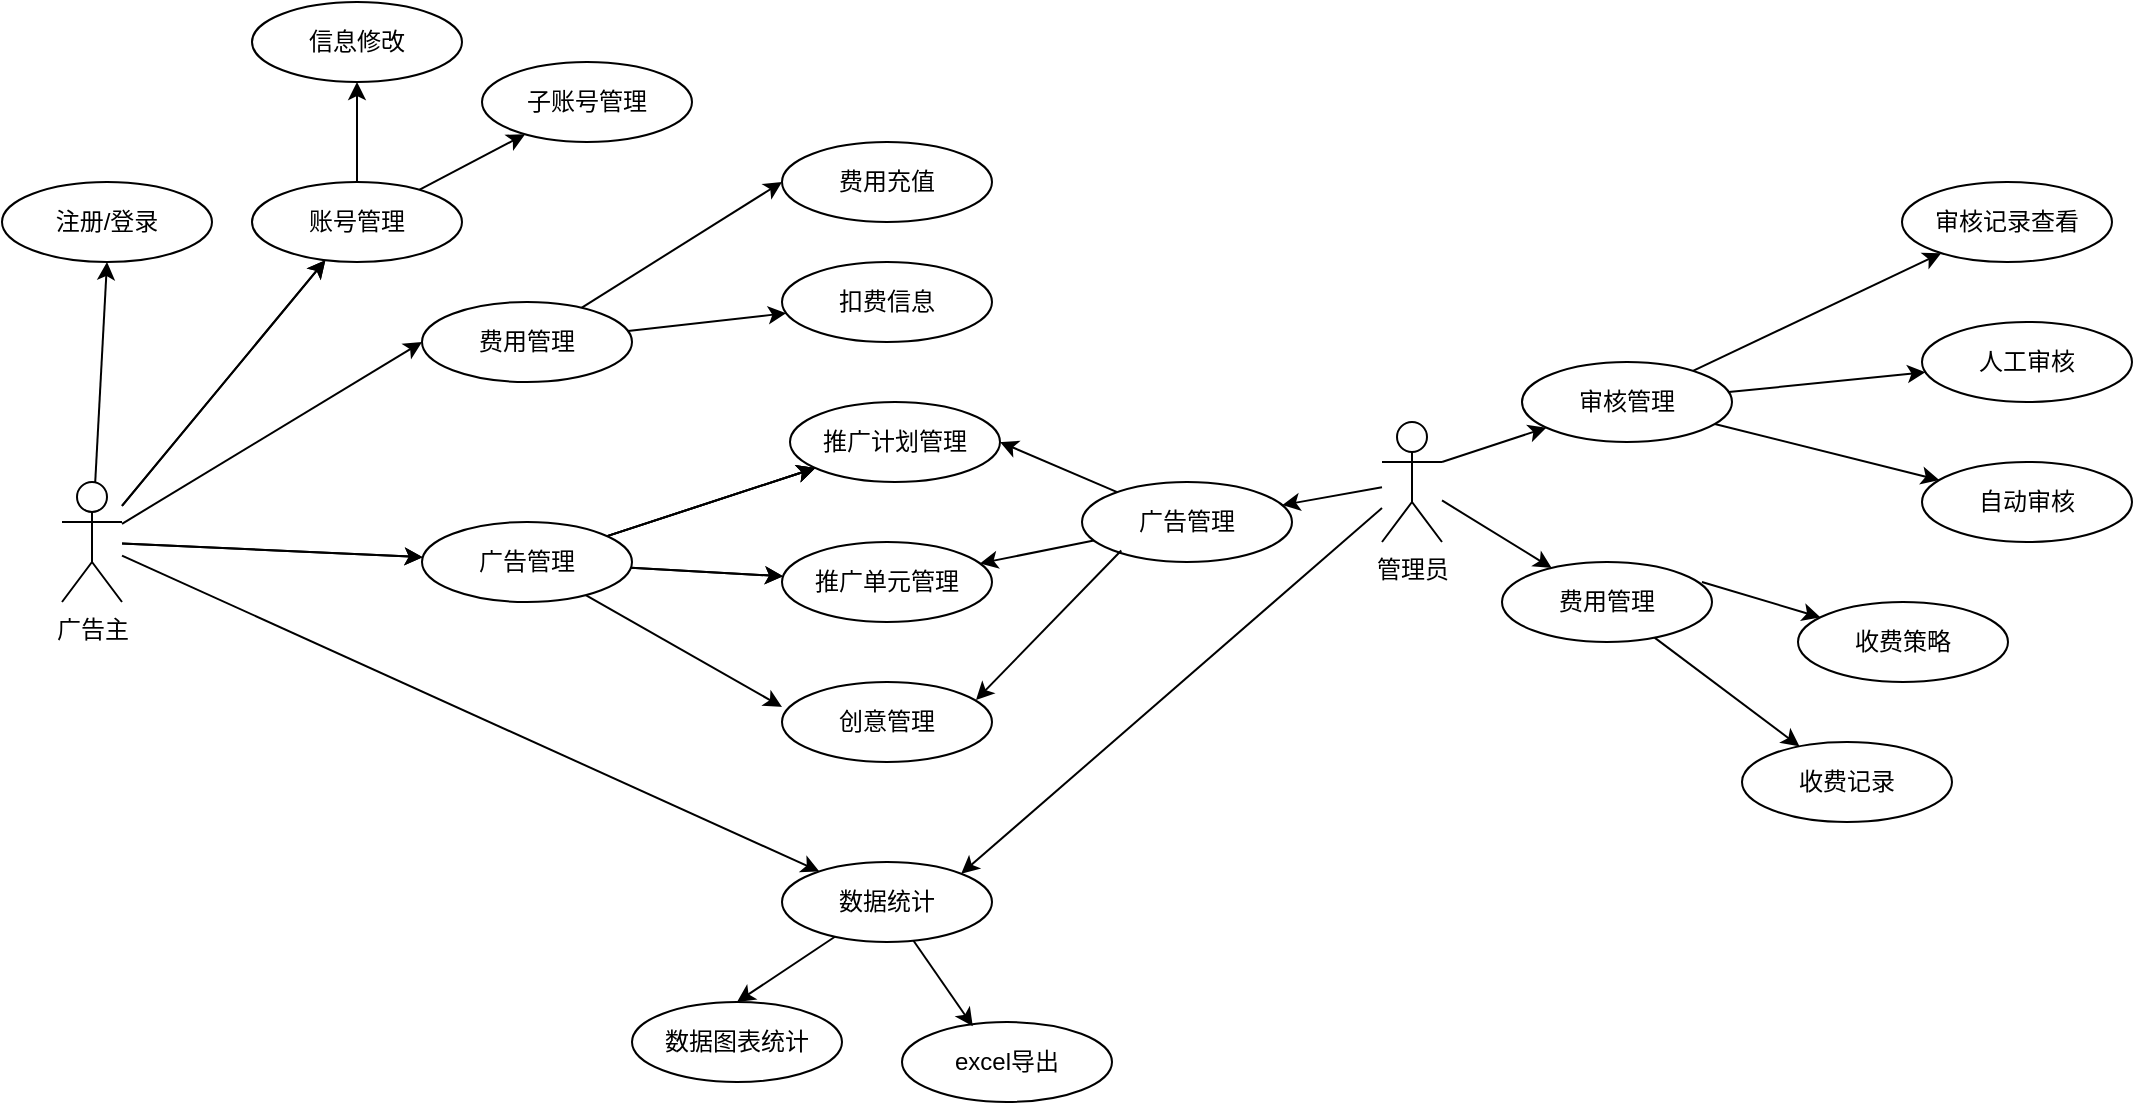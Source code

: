 <mxfile version="16.0.3" type="github">
  <diagram id="FJhuC2eFgf-oeFn7AO8q" name="第 1 页">
    <mxGraphModel dx="981" dy="1721" grid="1" gridSize="10" guides="1" tooltips="1" connect="1" arrows="1" fold="1" page="1" pageScale="1" pageWidth="827" pageHeight="1169" math="0" shadow="0">
      <root>
        <mxCell id="0" />
        <mxCell id="1" parent="0" />
        <mxCell id="cUa09dOFFUTp6RKTz9aB-4" value="" style="rounded=0;orthogonalLoop=1;jettySize=auto;html=1;" parent="1" source="cUa09dOFFUTp6RKTz9aB-1" target="cUa09dOFFUTp6RKTz9aB-3" edge="1">
          <mxGeometry relative="1" as="geometry" />
        </mxCell>
        <mxCell id="cUa09dOFFUTp6RKTz9aB-6" value="" style="edgeStyle=none;rounded=0;orthogonalLoop=1;jettySize=auto;html=1;" parent="1" source="cUa09dOFFUTp6RKTz9aB-1" target="cUa09dOFFUTp6RKTz9aB-3" edge="1">
          <mxGeometry relative="1" as="geometry" />
        </mxCell>
        <mxCell id="cUa09dOFFUTp6RKTz9aB-8" value="" style="edgeStyle=none;rounded=0;orthogonalLoop=1;jettySize=auto;html=1;" parent="1" source="cUa09dOFFUTp6RKTz9aB-1" target="cUa09dOFFUTp6RKTz9aB-7" edge="1">
          <mxGeometry relative="1" as="geometry" />
        </mxCell>
        <mxCell id="zcABNqmIeKitV1Lr5QLJ-26" value="" style="edgeStyle=none;rounded=0;orthogonalLoop=1;jettySize=auto;html=1;" parent="1" source="cUa09dOFFUTp6RKTz9aB-1" target="cUa09dOFFUTp6RKTz9aB-7" edge="1">
          <mxGeometry relative="1" as="geometry" />
        </mxCell>
        <mxCell id="cUa09dOFFUTp6RKTz9aB-1" value="广告主" style="shape=umlActor;verticalLabelPosition=bottom;verticalAlign=top;html=1;" parent="1" vertex="1">
          <mxGeometry x="50" y="190" width="30" height="60" as="geometry" />
        </mxCell>
        <mxCell id="zcABNqmIeKitV1Lr5QLJ-4" value="" style="edgeStyle=none;rounded=0;orthogonalLoop=1;jettySize=auto;html=1;" parent="1" source="cUa09dOFFUTp6RKTz9aB-3" target="zcABNqmIeKitV1Lr5QLJ-3" edge="1">
          <mxGeometry relative="1" as="geometry" />
        </mxCell>
        <mxCell id="zcABNqmIeKitV1Lr5QLJ-6" value="" style="edgeStyle=none;rounded=0;orthogonalLoop=1;jettySize=auto;html=1;" parent="1" source="cUa09dOFFUTp6RKTz9aB-3" target="zcABNqmIeKitV1Lr5QLJ-5" edge="1">
          <mxGeometry relative="1" as="geometry" />
        </mxCell>
        <mxCell id="cUa09dOFFUTp6RKTz9aB-3" value="&lt;span&gt;账号管理&lt;/span&gt;" style="ellipse;whiteSpace=wrap;html=1;verticalAlign=middle;labelPosition=center;verticalLabelPosition=middle;align=center;container=0;" parent="1" vertex="1">
          <mxGeometry x="145" y="40" width="105" height="40" as="geometry" />
        </mxCell>
        <mxCell id="zcABNqmIeKitV1Lr5QLJ-11" value="" style="edgeStyle=none;rounded=0;orthogonalLoop=1;jettySize=auto;html=1;" parent="1" source="cUa09dOFFUTp6RKTz9aB-7" target="zcABNqmIeKitV1Lr5QLJ-10" edge="1">
          <mxGeometry relative="1" as="geometry" />
        </mxCell>
        <mxCell id="zcABNqmIeKitV1Lr5QLJ-12" value="" style="edgeStyle=none;rounded=0;orthogonalLoop=1;jettySize=auto;html=1;" parent="1" source="cUa09dOFFUTp6RKTz9aB-7" target="zcABNqmIeKitV1Lr5QLJ-10" edge="1">
          <mxGeometry relative="1" as="geometry" />
        </mxCell>
        <mxCell id="zcABNqmIeKitV1Lr5QLJ-13" value="" style="edgeStyle=none;rounded=0;orthogonalLoop=1;jettySize=auto;html=1;" parent="1" source="cUa09dOFFUTp6RKTz9aB-7" target="zcABNqmIeKitV1Lr5QLJ-10" edge="1">
          <mxGeometry relative="1" as="geometry" />
        </mxCell>
        <mxCell id="zcABNqmIeKitV1Lr5QLJ-15" value="" style="edgeStyle=none;rounded=0;orthogonalLoop=1;jettySize=auto;html=1;" parent="1" source="cUa09dOFFUTp6RKTz9aB-7" target="zcABNqmIeKitV1Lr5QLJ-14" edge="1">
          <mxGeometry relative="1" as="geometry" />
        </mxCell>
        <mxCell id="zcABNqmIeKitV1Lr5QLJ-16" value="" style="edgeStyle=none;rounded=0;orthogonalLoop=1;jettySize=auto;html=1;" parent="1" source="cUa09dOFFUTp6RKTz9aB-7" target="zcABNqmIeKitV1Lr5QLJ-14" edge="1">
          <mxGeometry relative="1" as="geometry" />
        </mxCell>
        <mxCell id="zcABNqmIeKitV1Lr5QLJ-18" value="" style="edgeStyle=none;rounded=0;orthogonalLoop=1;jettySize=auto;html=1;entryX=0;entryY=0.311;entryDx=0;entryDy=0;entryPerimeter=0;" parent="1" source="cUa09dOFFUTp6RKTz9aB-7" target="zcABNqmIeKitV1Lr5QLJ-17" edge="1">
          <mxGeometry relative="1" as="geometry" />
        </mxCell>
        <mxCell id="cUa09dOFFUTp6RKTz9aB-7" value="广告管理" style="ellipse;whiteSpace=wrap;html=1;verticalAlign=middle;" parent="1" vertex="1">
          <mxGeometry x="230" y="210" width="105" height="40" as="geometry" />
        </mxCell>
        <mxCell id="zcABNqmIeKitV1Lr5QLJ-37" style="edgeStyle=none;rounded=0;orthogonalLoop=1;jettySize=auto;html=1;entryX=0;entryY=0.5;entryDx=0;entryDy=0;" parent="1" source="cUa09dOFFUTp6RKTz9aB-9" target="zcABNqmIeKitV1Lr5QLJ-35" edge="1">
          <mxGeometry relative="1" as="geometry" />
        </mxCell>
        <mxCell id="zcABNqmIeKitV1Lr5QLJ-38" style="edgeStyle=none;rounded=0;orthogonalLoop=1;jettySize=auto;html=1;" parent="1" source="cUa09dOFFUTp6RKTz9aB-9" target="zcABNqmIeKitV1Lr5QLJ-36" edge="1">
          <mxGeometry relative="1" as="geometry" />
        </mxCell>
        <mxCell id="cUa09dOFFUTp6RKTz9aB-9" value="费用管理" style="ellipse;whiteSpace=wrap;html=1;verticalAlign=middle;" parent="1" vertex="1">
          <mxGeometry x="230" y="100" width="105" height="40" as="geometry" />
        </mxCell>
        <mxCell id="cUa09dOFFUTp6RKTz9aB-10" value="" style="endArrow=classic;html=1;rounded=0;entryX=0;entryY=0.5;entryDx=0;entryDy=0;" parent="1" source="cUa09dOFFUTp6RKTz9aB-1" target="cUa09dOFFUTp6RKTz9aB-9" edge="1">
          <mxGeometry width="50" height="50" relative="1" as="geometry">
            <mxPoint x="130" y="180" as="sourcePoint" />
            <mxPoint x="250" y="120" as="targetPoint" />
          </mxGeometry>
        </mxCell>
        <mxCell id="cUa09dOFFUTp6RKTz9aB-11" value="数据统计" style="ellipse;whiteSpace=wrap;html=1;verticalAlign=middle;" parent="1" vertex="1">
          <mxGeometry x="410" y="380" width="105" height="40" as="geometry" />
        </mxCell>
        <mxCell id="cUa09dOFFUTp6RKTz9aB-12" value="" style="endArrow=classic;html=1;rounded=0;" parent="1" source="cUa09dOFFUTp6RKTz9aB-1" target="cUa09dOFFUTp6RKTz9aB-11" edge="1">
          <mxGeometry width="50" height="50" relative="1" as="geometry">
            <mxPoint x="93" y="280.003" as="sourcePoint" />
            <mxPoint x="190" y="368.36" as="targetPoint" />
          </mxGeometry>
        </mxCell>
        <mxCell id="zcABNqmIeKitV1Lr5QLJ-3" value="信息修改" style="ellipse;whiteSpace=wrap;html=1;verticalAlign=middle;labelPosition=center;verticalLabelPosition=middle;align=center;" parent="1" vertex="1">
          <mxGeometry x="145" y="-50" width="105" height="40" as="geometry" />
        </mxCell>
        <mxCell id="zcABNqmIeKitV1Lr5QLJ-5" value="子账号管理" style="ellipse;whiteSpace=wrap;html=1;verticalAlign=middle;labelPosition=center;verticalLabelPosition=middle;align=center;" parent="1" vertex="1">
          <mxGeometry x="260" y="-20" width="105" height="40" as="geometry" />
        </mxCell>
        <mxCell id="zcABNqmIeKitV1Lr5QLJ-9" value="" style="endArrow=classic;html=1;rounded=0;entryX=0.5;entryY=1;entryDx=0;entryDy=0;" parent="1" source="cUa09dOFFUTp6RKTz9aB-1" target="zcABNqmIeKitV1Lr5QLJ-31" edge="1">
          <mxGeometry width="50" height="50" relative="1" as="geometry">
            <mxPoint x="40" y="260" as="sourcePoint" />
            <mxPoint x="65" y="80" as="targetPoint" />
          </mxGeometry>
        </mxCell>
        <mxCell id="zcABNqmIeKitV1Lr5QLJ-10" value="推广计划管理" style="ellipse;whiteSpace=wrap;html=1;verticalAlign=middle;" parent="1" vertex="1">
          <mxGeometry x="414" y="150" width="105" height="40" as="geometry" />
        </mxCell>
        <mxCell id="zcABNqmIeKitV1Lr5QLJ-14" value="推广单元管理" style="ellipse;whiteSpace=wrap;html=1;verticalAlign=middle;" parent="1" vertex="1">
          <mxGeometry x="410" y="220" width="105" height="40" as="geometry" />
        </mxCell>
        <mxCell id="zcABNqmIeKitV1Lr5QLJ-17" value="创意管理" style="ellipse;whiteSpace=wrap;html=1;verticalAlign=middle;" parent="1" vertex="1">
          <mxGeometry x="410" y="290" width="105" height="40" as="geometry" />
        </mxCell>
        <mxCell id="zcABNqmIeKitV1Lr5QLJ-31" value="&lt;span&gt;注册/登录&lt;/span&gt;" style="ellipse;whiteSpace=wrap;html=1;verticalAlign=middle;labelPosition=center;verticalLabelPosition=middle;align=center;" parent="1" vertex="1">
          <mxGeometry x="20" y="40" width="105" height="40" as="geometry" />
        </mxCell>
        <mxCell id="zcABNqmIeKitV1Lr5QLJ-35" value="费用充值" style="ellipse;whiteSpace=wrap;html=1;verticalAlign=middle;labelPosition=center;verticalLabelPosition=middle;align=center;" parent="1" vertex="1">
          <mxGeometry x="410" y="20" width="105" height="40" as="geometry" />
        </mxCell>
        <mxCell id="zcABNqmIeKitV1Lr5QLJ-36" value="扣费信息" style="ellipse;whiteSpace=wrap;html=1;verticalAlign=middle;labelPosition=center;verticalLabelPosition=middle;align=center;" parent="1" vertex="1">
          <mxGeometry x="410" y="80" width="105" height="40" as="geometry" />
        </mxCell>
        <mxCell id="zcABNqmIeKitV1Lr5QLJ-39" value="数据图表统计" style="ellipse;whiteSpace=wrap;html=1;verticalAlign=middle;labelPosition=center;verticalLabelPosition=middle;align=center;" parent="1" vertex="1">
          <mxGeometry x="335" y="450" width="105" height="40" as="geometry" />
        </mxCell>
        <mxCell id="zcABNqmIeKitV1Lr5QLJ-40" value="excel导出" style="ellipse;whiteSpace=wrap;html=1;verticalAlign=middle;labelPosition=center;verticalLabelPosition=middle;align=center;" parent="1" vertex="1">
          <mxGeometry x="470" y="460" width="105" height="40" as="geometry" />
        </mxCell>
        <mxCell id="zcABNqmIeKitV1Lr5QLJ-41" value="" style="endArrow=classic;html=1;rounded=0;entryX=0.5;entryY=0;entryDx=0;entryDy=0;" parent="1" source="cUa09dOFFUTp6RKTz9aB-11" target="zcABNqmIeKitV1Lr5QLJ-39" edge="1">
          <mxGeometry width="50" height="50" relative="1" as="geometry">
            <mxPoint x="100" y="500" as="sourcePoint" />
            <mxPoint x="150" y="450" as="targetPoint" />
          </mxGeometry>
        </mxCell>
        <mxCell id="zcABNqmIeKitV1Lr5QLJ-42" value="" style="endArrow=classic;html=1;rounded=0;entryX=0.337;entryY=0.053;entryDx=0;entryDy=0;entryPerimeter=0;" parent="1" source="cUa09dOFFUTp6RKTz9aB-11" target="zcABNqmIeKitV1Lr5QLJ-40" edge="1">
          <mxGeometry width="50" height="50" relative="1" as="geometry">
            <mxPoint x="300" y="500" as="sourcePoint" />
            <mxPoint x="350" y="450" as="targetPoint" />
          </mxGeometry>
        </mxCell>
        <mxCell id="8Yya0hd2YF8_Lr1n_f4S-14" value="" style="edgeStyle=none;rounded=0;orthogonalLoop=1;jettySize=auto;html=1;" edge="1" parent="1" source="tuVvhhCi2KmA-Q8s3nN8-1" target="8Yya0hd2YF8_Lr1n_f4S-1">
          <mxGeometry relative="1" as="geometry" />
        </mxCell>
        <mxCell id="tuVvhhCi2KmA-Q8s3nN8-1" value="管理员" style="shape=umlActor;verticalLabelPosition=bottom;verticalAlign=top;html=1;" parent="1" vertex="1">
          <mxGeometry x="710" y="160" width="30" height="60" as="geometry" />
        </mxCell>
        <mxCell id="tuVvhhCi2KmA-Q8s3nN8-2" value="费用管理" style="ellipse;whiteSpace=wrap;html=1;verticalAlign=middle;labelPosition=center;verticalLabelPosition=middle;align=center;" parent="1" vertex="1">
          <mxGeometry x="770" y="230" width="105" height="40" as="geometry" />
        </mxCell>
        <mxCell id="tuVvhhCi2KmA-Q8s3nN8-3" value="收费策略" style="ellipse;whiteSpace=wrap;html=1;verticalAlign=middle;labelPosition=center;verticalLabelPosition=middle;align=center;" parent="1" vertex="1">
          <mxGeometry x="918" y="250" width="105" height="40" as="geometry" />
        </mxCell>
        <mxCell id="tuVvhhCi2KmA-Q8s3nN8-4" value="收费记录" style="ellipse;whiteSpace=wrap;html=1;verticalAlign=middle;labelPosition=center;verticalLabelPosition=middle;align=center;" parent="1" vertex="1">
          <mxGeometry x="890" y="320" width="105" height="40" as="geometry" />
        </mxCell>
        <mxCell id="tuVvhhCi2KmA-Q8s3nN8-5" value="" style="endArrow=classic;html=1;rounded=0;" parent="1" source="tuVvhhCi2KmA-Q8s3nN8-1" target="tuVvhhCi2KmA-Q8s3nN8-2" edge="1">
          <mxGeometry width="50" height="50" relative="1" as="geometry">
            <mxPoint x="693" y="340" as="sourcePoint" />
            <mxPoint x="743" y="290" as="targetPoint" />
          </mxGeometry>
        </mxCell>
        <mxCell id="tuVvhhCi2KmA-Q8s3nN8-6" value="" style="endArrow=classic;html=1;rounded=0;exitX=0.952;exitY=0.25;exitDx=0;exitDy=0;exitPerimeter=0;" parent="1" source="tuVvhhCi2KmA-Q8s3nN8-2" target="tuVvhhCi2KmA-Q8s3nN8-3" edge="1">
          <mxGeometry width="50" height="50" relative="1" as="geometry">
            <mxPoint x="903" y="350" as="sourcePoint" />
            <mxPoint x="953" y="300" as="targetPoint" />
          </mxGeometry>
        </mxCell>
        <mxCell id="tuVvhhCi2KmA-Q8s3nN8-7" value="" style="endArrow=classic;html=1;rounded=0;" parent="1" source="tuVvhhCi2KmA-Q8s3nN8-2" target="tuVvhhCi2KmA-Q8s3nN8-4" edge="1">
          <mxGeometry width="50" height="50" relative="1" as="geometry">
            <mxPoint x="853" y="440" as="sourcePoint" />
            <mxPoint x="903" y="390" as="targetPoint" />
          </mxGeometry>
        </mxCell>
        <mxCell id="8Yya0hd2YF8_Lr1n_f4S-1" value="广告管理" style="ellipse;whiteSpace=wrap;html=1;verticalAlign=middle;" vertex="1" parent="1">
          <mxGeometry x="560" y="190" width="105" height="40" as="geometry" />
        </mxCell>
        <mxCell id="8Yya0hd2YF8_Lr1n_f4S-2" value="" style="endArrow=classic;html=1;rounded=0;entryX=1;entryY=0.5;entryDx=0;entryDy=0;" edge="1" parent="1" source="8Yya0hd2YF8_Lr1n_f4S-1" target="zcABNqmIeKitV1Lr5QLJ-10">
          <mxGeometry width="50" height="50" relative="1" as="geometry">
            <mxPoint x="570" y="320" as="sourcePoint" />
            <mxPoint x="620" y="270" as="targetPoint" />
          </mxGeometry>
        </mxCell>
        <mxCell id="8Yya0hd2YF8_Lr1n_f4S-3" value="" style="endArrow=classic;html=1;rounded=0;" edge="1" parent="1" source="8Yya0hd2YF8_Lr1n_f4S-1" target="zcABNqmIeKitV1Lr5QLJ-14">
          <mxGeometry width="50" height="50" relative="1" as="geometry">
            <mxPoint x="635.456" y="195.828" as="sourcePoint" />
            <mxPoint x="490" y="140" as="targetPoint" />
          </mxGeometry>
        </mxCell>
        <mxCell id="8Yya0hd2YF8_Lr1n_f4S-4" value="" style="endArrow=classic;html=1;rounded=0;exitX=0.187;exitY=0.857;exitDx=0;exitDy=0;exitPerimeter=0;entryX=0.924;entryY=0.225;entryDx=0;entryDy=0;entryPerimeter=0;" edge="1" parent="1" source="8Yya0hd2YF8_Lr1n_f4S-1" target="zcABNqmIeKitV1Lr5QLJ-17">
          <mxGeometry width="50" height="50" relative="1" as="geometry">
            <mxPoint x="645.456" y="205.828" as="sourcePoint" />
            <mxPoint x="500" y="150" as="targetPoint" />
          </mxGeometry>
        </mxCell>
        <mxCell id="8Yya0hd2YF8_Lr1n_f4S-5" value="" style="endArrow=classic;html=1;rounded=0;entryX=1;entryY=0;entryDx=0;entryDy=0;" edge="1" parent="1" source="tuVvhhCi2KmA-Q8s3nN8-1" target="cUa09dOFFUTp6RKTz9aB-11">
          <mxGeometry width="50" height="50" relative="1" as="geometry">
            <mxPoint x="579.635" y="214.28" as="sourcePoint" />
            <mxPoint x="425.117" y="241.577" as="targetPoint" />
          </mxGeometry>
        </mxCell>
        <mxCell id="8Yya0hd2YF8_Lr1n_f4S-9" value="" style="rounded=0;orthogonalLoop=1;jettySize=auto;html=1;" edge="1" parent="1" source="8Yya0hd2YF8_Lr1n_f4S-6" target="8Yya0hd2YF8_Lr1n_f4S-8">
          <mxGeometry relative="1" as="geometry" />
        </mxCell>
        <mxCell id="8Yya0hd2YF8_Lr1n_f4S-11" value="" style="edgeStyle=none;rounded=0;orthogonalLoop=1;jettySize=auto;html=1;" edge="1" parent="1" source="8Yya0hd2YF8_Lr1n_f4S-6" target="8Yya0hd2YF8_Lr1n_f4S-10">
          <mxGeometry relative="1" as="geometry" />
        </mxCell>
        <mxCell id="8Yya0hd2YF8_Lr1n_f4S-13" value="" style="edgeStyle=none;rounded=0;orthogonalLoop=1;jettySize=auto;html=1;" edge="1" parent="1" source="8Yya0hd2YF8_Lr1n_f4S-6" target="8Yya0hd2YF8_Lr1n_f4S-12">
          <mxGeometry relative="1" as="geometry" />
        </mxCell>
        <mxCell id="8Yya0hd2YF8_Lr1n_f4S-6" value="审核管理" style="ellipse;whiteSpace=wrap;html=1;verticalAlign=middle;labelPosition=center;verticalLabelPosition=middle;align=center;" vertex="1" parent="1">
          <mxGeometry x="780" y="130" width="105" height="40" as="geometry" />
        </mxCell>
        <mxCell id="8Yya0hd2YF8_Lr1n_f4S-7" value="" style="endArrow=classic;html=1;rounded=0;exitX=1;exitY=0.333;exitDx=0;exitDy=0;exitPerimeter=0;" edge="1" parent="1" source="tuVvhhCi2KmA-Q8s3nN8-1" target="8Yya0hd2YF8_Lr1n_f4S-6">
          <mxGeometry width="50" height="50" relative="1" as="geometry">
            <mxPoint x="720" y="160" as="sourcePoint" />
            <mxPoint x="770" y="110" as="targetPoint" />
          </mxGeometry>
        </mxCell>
        <mxCell id="8Yya0hd2YF8_Lr1n_f4S-8" value="审核记录查看" style="ellipse;whiteSpace=wrap;html=1;verticalAlign=middle;labelPosition=center;verticalLabelPosition=middle;align=center;" vertex="1" parent="1">
          <mxGeometry x="970" y="40" width="105" height="40" as="geometry" />
        </mxCell>
        <mxCell id="8Yya0hd2YF8_Lr1n_f4S-10" value="人工审核" style="ellipse;whiteSpace=wrap;html=1;verticalAlign=middle;labelPosition=center;verticalLabelPosition=middle;align=center;" vertex="1" parent="1">
          <mxGeometry x="980" y="110" width="105" height="40" as="geometry" />
        </mxCell>
        <mxCell id="8Yya0hd2YF8_Lr1n_f4S-12" value="自动审核" style="ellipse;whiteSpace=wrap;html=1;verticalAlign=middle;labelPosition=center;verticalLabelPosition=middle;align=center;" vertex="1" parent="1">
          <mxGeometry x="980" y="180" width="105" height="40" as="geometry" />
        </mxCell>
      </root>
    </mxGraphModel>
  </diagram>
</mxfile>
